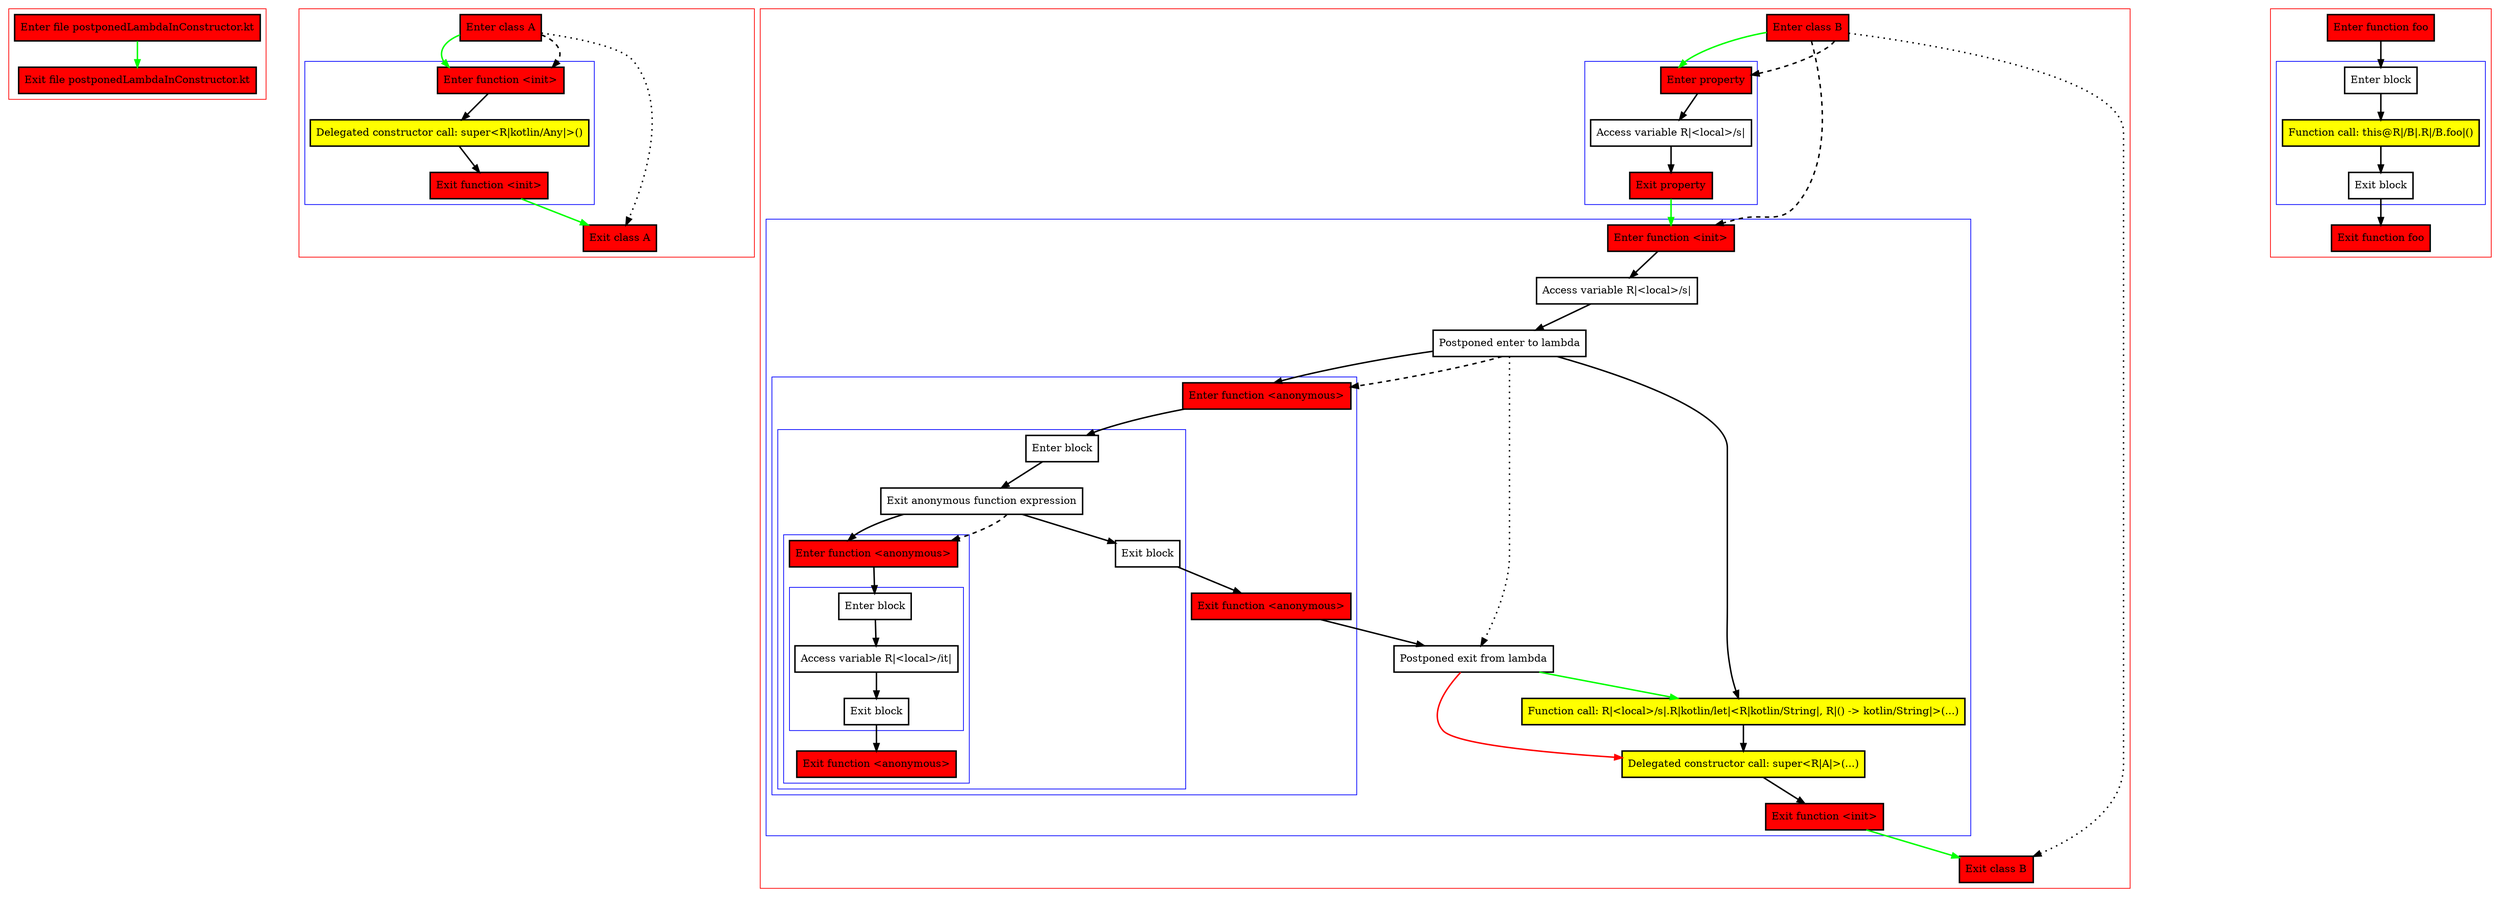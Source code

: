 digraph postponedLambdaInConstructor_kt {
    graph [nodesep=3]
    node [shape=box penwidth=2]
    edge [penwidth=2]

    subgraph cluster_0 {
        color=red
        0 [label="Enter file postponedLambdaInConstructor.kt" style="filled" fillcolor=red];
        1 [label="Exit file postponedLambdaInConstructor.kt" style="filled" fillcolor=red];
    }
    0 -> {1} [color=green];

    subgraph cluster_1 {
        color=red
        2 [label="Enter class A" style="filled" fillcolor=red];
        subgraph cluster_2 {
            color=blue
            3 [label="Enter function <init>" style="filled" fillcolor=red];
            4 [label="Delegated constructor call: super<R|kotlin/Any|>()" style="filled" fillcolor=yellow];
            5 [label="Exit function <init>" style="filled" fillcolor=red];
        }
        6 [label="Exit class A" style="filled" fillcolor=red];
    }
    2 -> {3} [color=green];
    2 -> {6} [style=dotted];
    2 -> {3} [style=dashed];
    3 -> {4};
    4 -> {5};
    5 -> {6} [color=green];

    subgraph cluster_3 {
        color=red
        7 [label="Enter class B" style="filled" fillcolor=red];
        subgraph cluster_4 {
            color=blue
            8 [label="Enter property" style="filled" fillcolor=red];
            9 [label="Access variable R|<local>/s|"];
            10 [label="Exit property" style="filled" fillcolor=red];
        }
        subgraph cluster_5 {
            color=blue
            11 [label="Enter function <init>" style="filled" fillcolor=red];
            12 [label="Access variable R|<local>/s|"];
            13 [label="Postponed enter to lambda"];
            subgraph cluster_6 {
                color=blue
                14 [label="Enter function <anonymous>" style="filled" fillcolor=red];
                subgraph cluster_7 {
                    color=blue
                    15 [label="Enter block"];
                    16 [label="Exit anonymous function expression"];
                    subgraph cluster_8 {
                        color=blue
                        17 [label="Enter function <anonymous>" style="filled" fillcolor=red];
                        subgraph cluster_9 {
                            color=blue
                            18 [label="Enter block"];
                            19 [label="Access variable R|<local>/it|"];
                            20 [label="Exit block"];
                        }
                        21 [label="Exit function <anonymous>" style="filled" fillcolor=red];
                    }
                    22 [label="Exit block"];
                }
                23 [label="Exit function <anonymous>" style="filled" fillcolor=red];
            }
            24 [label="Postponed exit from lambda"];
            25 [label="Function call: R|<local>/s|.R|kotlin/let|<R|kotlin/String|, R|() -> kotlin/String|>(...)" style="filled" fillcolor=yellow];
            26 [label="Delegated constructor call: super<R|A|>(...)" style="filled" fillcolor=yellow];
            27 [label="Exit function <init>" style="filled" fillcolor=red];
        }
        28 [label="Exit class B" style="filled" fillcolor=red];
    }
    7 -> {8} [color=green];
    7 -> {28} [style=dotted];
    7 -> {8 11} [style=dashed];
    8 -> {9};
    9 -> {10};
    10 -> {11} [color=green];
    11 -> {12};
    12 -> {13};
    13 -> {14 25};
    13 -> {24} [style=dotted];
    13 -> {14} [style=dashed];
    14 -> {15};
    15 -> {16};
    16 -> {17 22};
    16 -> {17} [style=dashed];
    17 -> {18};
    18 -> {19};
    19 -> {20};
    20 -> {21};
    22 -> {23};
    23 -> {24};
    24 -> {25} [color=green];
    24 -> {26} [color=red];
    25 -> {26};
    26 -> {27};
    27 -> {28} [color=green];

    subgraph cluster_10 {
        color=red
        29 [label="Enter function foo" style="filled" fillcolor=red];
        subgraph cluster_11 {
            color=blue
            30 [label="Enter block"];
            31 [label="Function call: this@R|/B|.R|/B.foo|()" style="filled" fillcolor=yellow];
            32 [label="Exit block"];
        }
        33 [label="Exit function foo" style="filled" fillcolor=red];
    }
    29 -> {30};
    30 -> {31};
    31 -> {32};
    32 -> {33};

}
